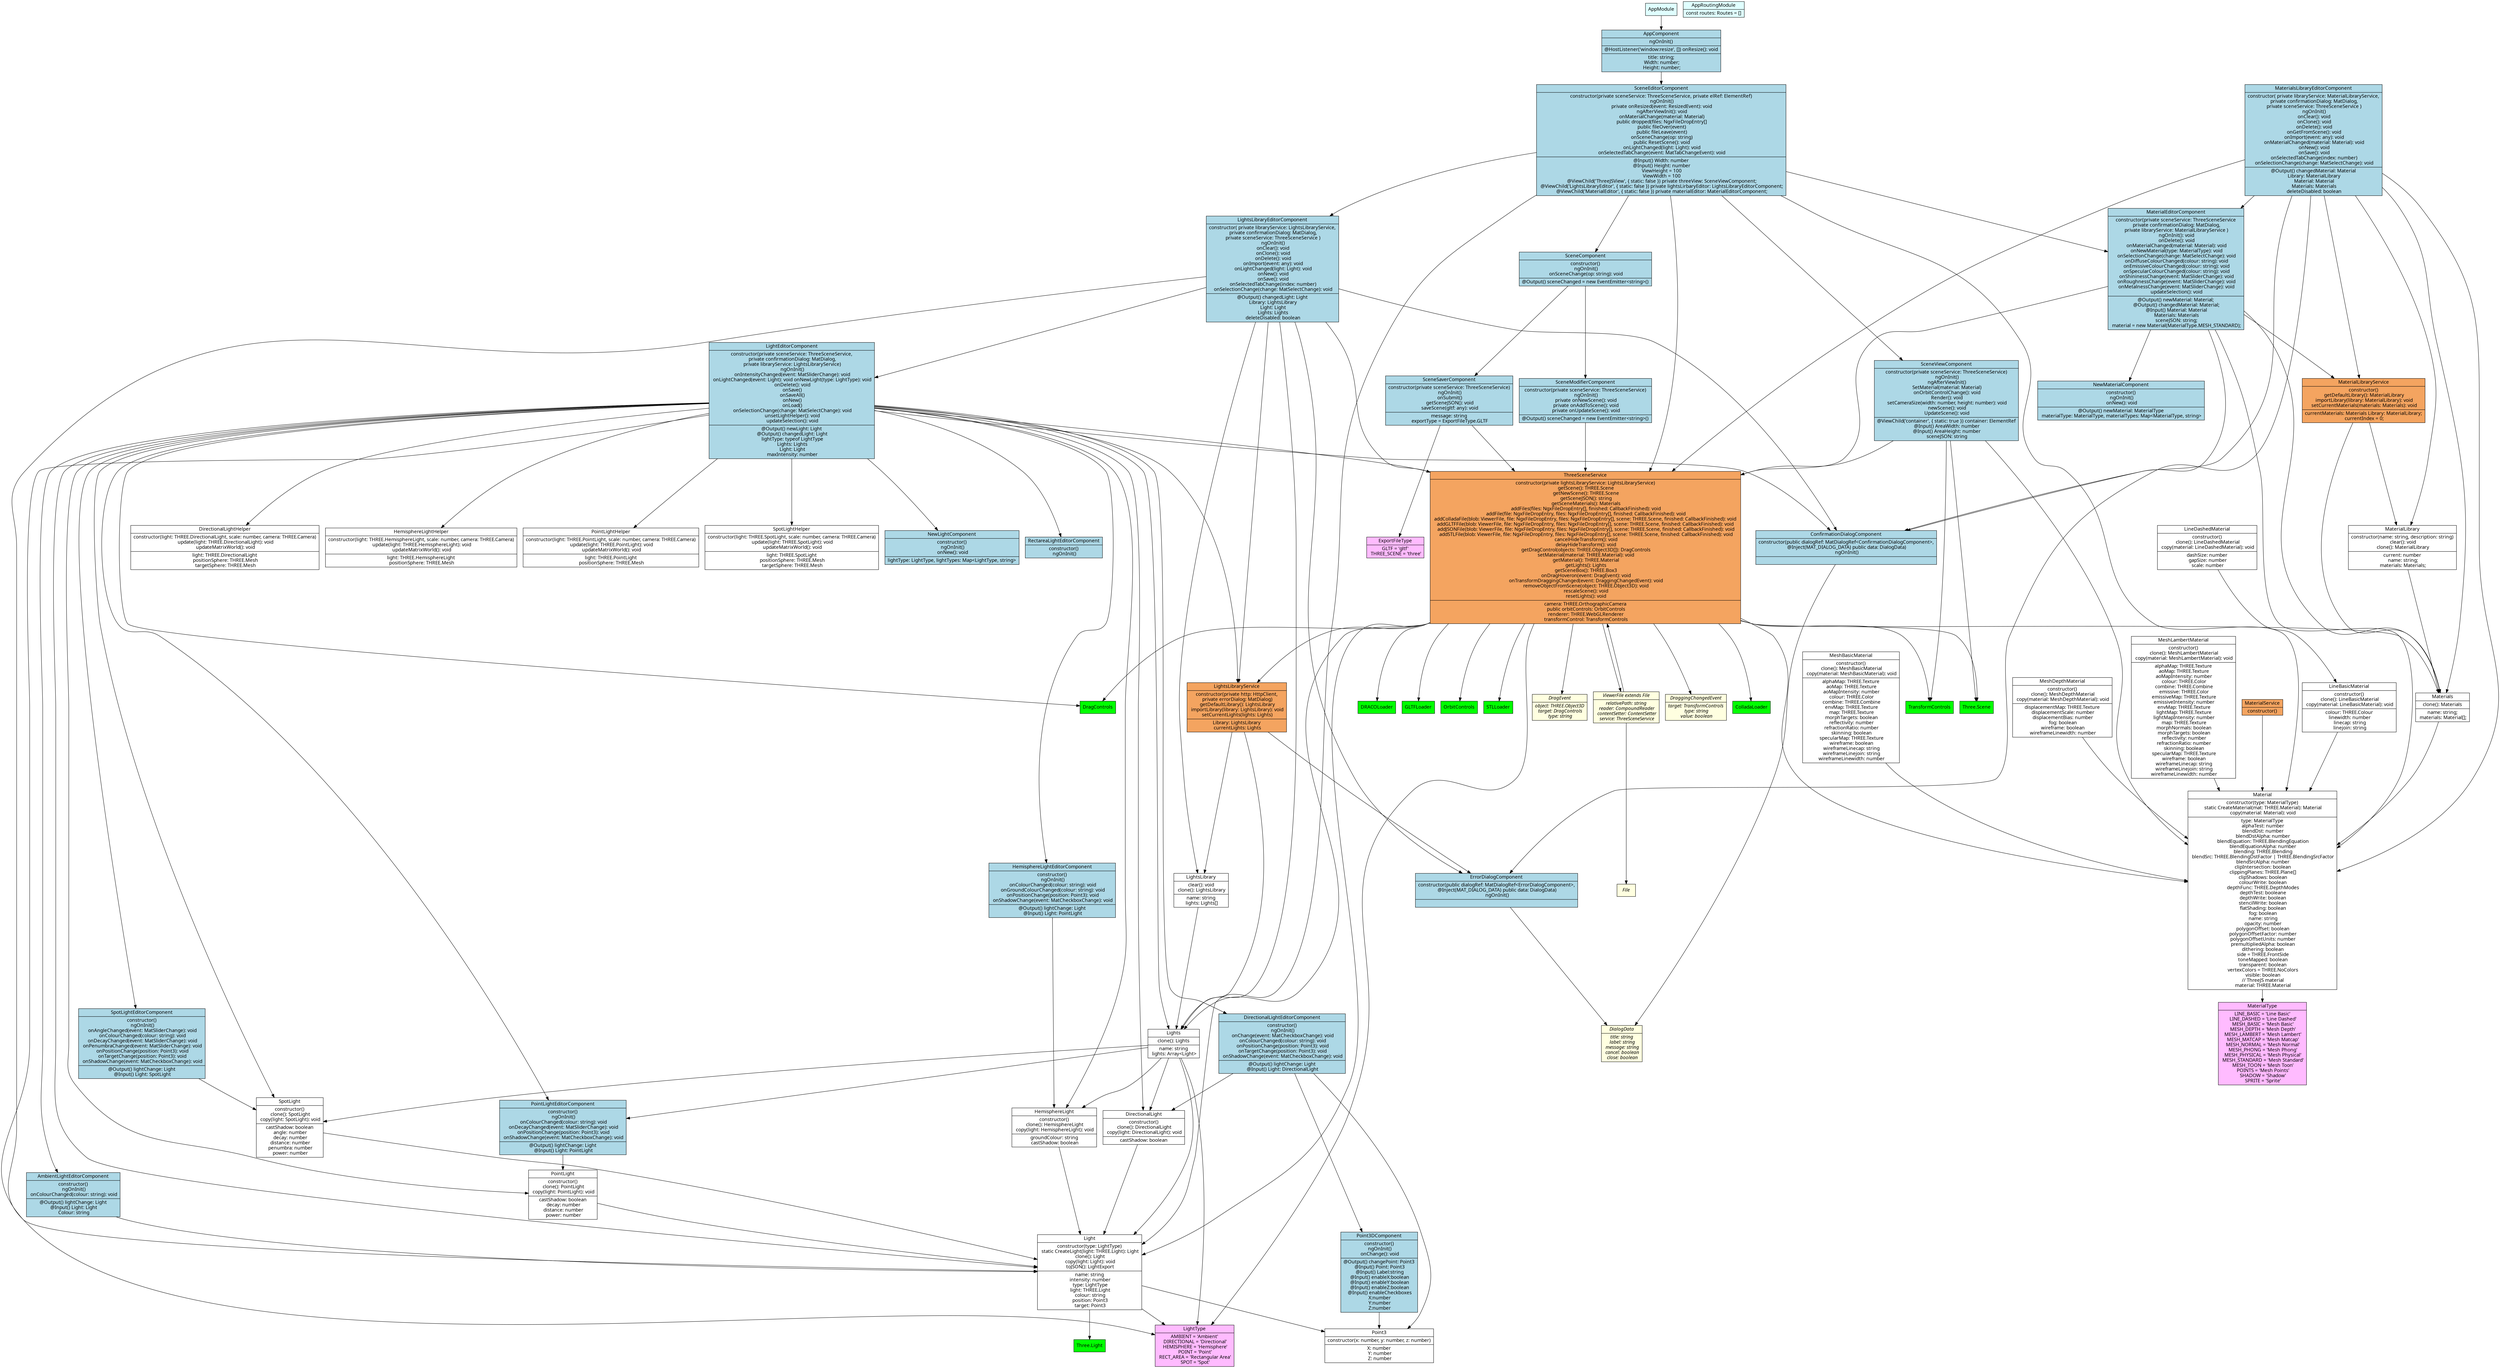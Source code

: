 digraph SceneEditor {
 // Interfaces.
 node [shape=record, fontname="Calibri italic", fontsize="14", style="filled", fillcolor="lightyellow", shape="record"];
 DialogData [label="{DialogData |
  title: string\n
  label: string\n
  message: string\n
  cancel: boolean\n
  close: boolean
 }"]
 DragEvent [label="{DragEvent |
  object: THREE.Object3D\n
  target: DragControls\n
  type: string
 }"]
 DraggingChangedEvent [label="{DraggingChangedEvent |
  target: TransformControls\n
  type: string\n
  value: boolean
 }"]
 ViewerFile [label="{ViewerFile extends File |
  relativePath: string\n
  reader: CompoundReader\n
  contentSetter: ContentSetter\n
  service: ThreeSceneService
 }"]
 File

 // Classes.
 node [fontname="Calibri", fillcolor="white"];
 DirectionalLight [label="{DirectionalLight |
   constructor()\n
   clone(): DirectionalLight\n
   copy(light: DirectionalLight): void
   |
   castShadow: boolean
 }"]
 DirectionalLightHelper [label="{DirectionalLightHelper |
   constructor(light: THREE.DirectionalLight, scale: number, camera: THREE.Camera)\n
   update(light: THREE.DirectionalLight): void\n
   updateMatrixWorld(): void
   |
   light: THREE.DirectionalLight\n
   positionSphere: THREE.Mesh\n
   targetSphere: THREE.Mesh
 }"]
  HemisphereLight [label="{HemisphereLight |
    constructor()\n
    clone(): HemisphereLight\n
    copy(light: HemisphereLight): void
    |
    groundColour: string\n
    castShadow: boolean
  }"]
 HemisphereLightHelper [label="{HemisphereLightHelper |
   constructor(light: THREE.HemisphereLight, scale: number, camera: THREE.Camera)\n
   update(light: THREE.HemisphereLight): void\n
   updateMatrixWorld(): void
   |
   light: THREE.HemisphereLight\n
   positionSphere: THREE.Mesh
 }"]
 Light [label="{Light |
   constructor(type: LightType)\n
   static CreateLight(light: THREE.Light): Light\n
   clone(): Light\n
   copy(light: Light): void\n
   toJSON(): LightExport
   |
    name: string\n
    intensity: number\n
    type: LightType\n
    light: THREE.Light\n
    colour: string\n
    position: Point3\n
    target: Point3
 }"]
 Lights [label="{Lights |
    clone(): Lights
   |
    name: string\n
    lights: Array\<Light\>
 }"]
 LightsLibrary [label="{LightsLibrary |
    clear(): void\n
    clone(): LightsLibrary
    |
    name: string\n
    lights: Lights[]
 }"]
 LineBasicMaterial [label="{LineBasicMaterial |
    constructor()\n
    clone(): LineBasicMaterial\n
    copy(material: LineBasicMaterial): void
    |
    colour: THREE.Colour\n
    linewidth: number\n
    linecap: string\n
    linejoin: string
 }"]
 LineBasicMaterial [label="{LineBasicMaterial |
    constructor()\n
    clone(): LineBasicMaterial\n
    copy(material: LineBasicMaterial): void
    |
    colour: THREE.Colour\n
    linewidth: number\n
    linecap: string\n
    linejoin: string
 }"]
 LineDashedMaterial [label="{LineDashedMaterial |
    constructor()\n
    clone(): LineDashedMaterial\n
    copy(material: LineDashedMaterial): void
    |
    dashSize: number\n
    gapSize: number\n
    scale: number
 }"]
 Material  [label="{Material |
   constructor(type: MaterialType)\n
   static CreateMaterial(mat: THREE.Material): Material\n
   copy(material: Material): void
   |
    type: MaterialType\n
    alphaTest: number\n
    blendDst: number\n
    blendDstAlpha: number\n
    blendEquation: THREE.BlendingEquation\n
    blendEquationAlpha: number\n
    blending: THREE.Blending\n
    blendSrc: THREE.BlendingDstFactor \| THREE.BlendingSrcFactor\n
    blendSrcAlpha: number\n
    clipIntersection: boolean\n
    clippingPlanes: THREE.Plane[]\n
    clipShadows: boolean\n
    colourWrite: boolean\n
    depthFunc: THREE.DepthModes\n
    depthTest: booleane\n
    depthWrite: boolean\n
    stencilWrite: boolean\n
    flatShading: boolean\n
    fog: boolean\n
    name: string\n
    opacity: number\n
    polygonOffset: boolean\n
    polygonOffsetFactor: number\n
    polygonOffsetUnits: number\n
    premultipliedAlpha: boolean\n
    dithering: boolean\n
    side = THREE.FrontSide\n
    toneMapped: boolean\n
    transparent: boolean\n
    vertexColors = THREE.NoColors\n
    visible: boolean\n
    // ThreeJS material\n
    material: THREE.Material\n
 }"]
 MaterialLibrary [label="{MaterialLibrary |
   constructor(name: string, description: string)\n
   clear(): void\n
   clone(): MaterialLibrary 
   |
    current: number\n
    name: string;\n
    materials: Materials;
 }"]
 Materials [label="{Materials |
    clone(): Materials
   |
    name: string;\n
    materials: Material[];
 }"]
 MeshBasicMaterial [label="{MeshBasicMaterial |
    constructor()\n
    clone(): MeshBasicMaterial\n
    copy(material: MeshBasicMaterial): void
    |
    alphaMap: THREE.Texture\n
    aoMap: THREE.Texture\n
    aoMapIntensity: number\n
    colour: THREE.Color\n
    combine: THREE.Combine\n
    envMap: THREE.Texture\n
    map: THREE.Texture\n
    morphTargets: boolean\n
    reflectivity: number\n
    refractionRatio: number\n
    skinning: boolean\n
    specularMap: THREE.Texture\n
    wireframe: boolean\n
    wireframeLinecap: string\n
    wireframeLinejoin: string\n
    wireframeLinewidth: number
 }"]
 MeshDepthMaterial [label="{MeshDepthMaterial |
    constructor()\n
    clone(): MeshDepthMaterial\n
    copy(material: MeshDepthMaterial): void
    |
    displacementMap: THREE.Texture\n
    displacementScale: number\n
    displacementBias: number\n
    fog: boolean\n
    wireframe: boolean\n
    wireframeLinewidth: number
 }"]
 MeshLambertMaterial [label="{MeshLambertMaterial |
    constructor()\n
    clone(): MeshLambertMaterial\n
    copy(material: MeshLambertMaterial): void
    |
    alphaMap: THREE.Texture\n
    aoMap: THREE.Texture\n
    aoMapIntensity: number\n
    colour: THREE.Color\n
    combine: THREE.Combine\n
    emissive: THREE.Color\n
    emissiveMap: THREE.Texture\n
    emissiveIntensity: number\n
    envMap: THREE.Texture\n
    lightMap: THREE.Texture\n
    lightMapIntensity: number\n
    map: THREE.Texture\n
    morphNormals: boolean\n
    morphTargets: boolean\n
    reflectivity: number\n
    refractionRatio: number\n
    skinning: boolean\n
    specularMap: THREE.Texture\n
    wireframe: boolean\n
    wireframeLinecap: string\n
    wireframeLinejoin: string\n
    wireframeLinewidth: number
 }"]
  Point3 [label="{Point3 |
    constructor(x: number, y: number, z: number)
    |
    X: number\n
    Y: number\n
    Z: number\n
  }"]
  PointLight [label="{PointLight |
    constructor()\n
    clone(): PointLight\n
    copy(light: PointLight): void
    |
    castShadow: boolean\n
    decay: number\n
    distance: number\n
    power: number
  }"]
 PointLightHelper [label="{PointLightHelper |
   constructor(light: THREE.PointLight, scale: number, camera: THREE.Camera)\n
   update(light: THREE.PointLight): void\n
   updateMatrixWorld(): void
   |
   light: THREE.PointLight\n
   positionSphere: THREE.Mesh
 }"]
  SpotLight [label="{SpotLight |
    constructor()\n
    clone(): SpotLight\n
    copy(light: SpotLight): void
    |
    castShadow: boolean\n
    angle: number\n
    decay: number\n
    distance: number\n
    penumbra: number\n
    power: number
  }"]
 SpotLightHelper [label="{SpotLightHelper |
   constructor(light: THREE.SpotLight, scale: number, camera: THREE.Camera)\n
   update(light: THREE.SpotLight): void\n
   updateMatrixWorld(): void
   |
   light: THREE.SpotLight\n
   positionSphere: THREE.Mesh\n
   targetSphere: THREE.Mesh
 }"]

 // Template classes.
 node [fontname="Calibri", fillcolor="lightyellow"];
 
 // Enumerators.
 node [fontname="Calibri", fillcolor="plum1"];
 LightType [label="{LightType |
    AMBIENT = 'Ambient'\n
    DIRECTIONAL = 'Directional'\n
    HEMISPHERE = 'Hemisphere'\n
    POINT = 'Point'\n
    RECT_AREA = 'Rectangular Area'\n
    SPOT = 'Spot'
 }"]
 MaterialType [label="{MaterialType |
    LINE_BASIC = 'Line Basic'\n
    LINE_DASHED = 'Line Dashed'\n
    MESH_BASIC = 'Mesh Basic'\n
    MESH_DEPTH = 'Mesh Depth'\n
    MESH_LAMBERT = 'Mesh Lambert'\n
    MESH_MATCAP = 'Mesh Matcap'\n
    MESH_NORMAL = 'Mesh Normal'\n
    MESH_PHONG = 'Mesh Phong'\n
    MESH_PHYSICAL = 'Mesh Physical'\n
    MESH_STANDARD = 'Mesh Standard'\n
    MESH_TOON = 'Mesh Toon'\n
    POINTS = 'Mesh Points'\n
    SHADOW = 'Shadow'\n
    SPRITE = 'Sprite'
 }"]
 ExportFileType [label="{ExportFileType |
    GLTF = 'gltf'\n
    THREE_SCENE = 'three'
 }"]

 // External classes.
 node [fillcolor="green"];
 ColladaLoader
 DRACOLoader
 DragControls
 GLTFLoader
 OrbitControls
 STLLoader
 ThreeLight [label="Three.Light"]
 ThreeScene [label="Three.Scene"]
 TransformControls

 // Components
 node [fillcolor="lightblue"]
 AmbientLightEditorComponent [label="{AmbientLightEditorComponent |
   constructor()\n
   ngOnInit()\n
   onColourChanged(colour: string): void
   |
   @Output() lightChange: Light\n
   @Input() Light: Light\n
   Colour: string
}"]
 ConfirmationDialogComponent [label="{ConfirmationDialogComponent |
   constructor(public dialogRef: MatDialogRef\<ConfirmationDialogComponent\>,\n
    @Inject(MAT_DIALOG_DATA) public data: DialogData)\n
   ngOnInit()
   |
}"]
 DirectionalLightEditorComponent [label="{DirectionalLightEditorComponent |
   constructor()\n
   ngOnInit()\n
   onChange(event: MatCheckboxChange): void\n
   onColourChanged(colour: string): void\n
   onPositionChange(position: Point3): void\n
   onTargetChange(position: Point3): void\n
   onShadowChange(event: MatCheckboxChange): void
   |
   @Output() lightChange: Light\n
   @Input() Light: DirectionalLight
}"]
 ErrorDialogComponent [label="{ErrorDialogComponent |
   constructor(public dialogRef: MatDialogRef\<ErrorDialogComponent\>,\n
    @Inject(MAT_DIALOG_DATA) public data: DialogData)\n
   ngOnInit()
   |
}"]
 HemisphereLightEditorComponent [label="{HemisphereLightEditorComponent |
   constructor()\n
   ngOnInit()\n
   onColourChanged(colour: string): void\n
   onGroundColourChanged(colour: string): void\n
   onPositionChange(position: Point3): void\n
   onShadowChange(event: MatCheckboxChange): void
   |
   @Output() lightChange: Light\n
   @Input() Light: PointLight
}"]
 LightEditorComponent [label="{LightEditorComponent |
   constructor(private sceneService: ThreeSceneService,\n
   private confirmationDialog: MatDialog,\n
   private libraryService: LightsLibraryService)\n
   ngOnInit()\n
   onIntensityChanged(event: MatSliderChange): void\n
   onLightChanged(event: Light): void
   onNewLight(type: LightType): void\n
   onDelete(): void\n
   onSave()\n
   onSaveAll()\n
   onNew()\n
   onLoad()\n
   onSelectionChange(change: MatSelectChange): void\n
   unsetLightHelper(): void\n
   updateSelection(): void
   |
   @Output() newLight: Light\n
   @Output() changedLight: Light\n
   lightType: typeof LightType\n
   Lights: Lights\n
   Light: Light\n
   maxIntensity: number\n
}"]
 LightsLibraryEditorComponent [label="{LightsLibraryEditorComponent |
   constructor(
      private libraryService: LightsLibraryService,\n
      private confirmationDialog: MatDialog,\n
      private sceneService: ThreeSceneService   
   )\n
   ngOnInit()\n
   onClear(): void\n
   onClone(): void\n
   onDelete(): void\n
   onImport(event: any): void\n
   onLightChanged(light: Light): void\n
   onNew(): void\n
   onSave(): void\n
   onSelectedTabChange(index: number)\n
   onSelectionChange(change: MatSelectChange): void
   |
   @Output() changedLight: Light\n
   Library: LightsLibrary\n
   Light: Light\n
   Lights: Lights\n
   deleteDisabled: boolean
}"]
 MaterialEditorComponent [label="{MaterialEditorComponent |
   constructor(private sceneService: ThreeSceneService\n
    private confirmationDialog: MatDialog,\n
    private libraryService: MaterialLibraryService
   )\n
   ngOnInit(): void\n
   onDelete(): void\n
   onMaterialChanged(material: Material): void\n
   onNewMaterial(type: MaterialType): void\n
   onSelectionChange(change: MatSelectChange): void\n
   onDiffuseColourChanged(colour: string): void\n
   onEmissiveColourChanged(colour: string): void\n
   onSpecularColourChanged(colour: string): void\n
   onShininessChange(event: MatSliderChange): void\n
   onRoughnessChange(event: MatSliderChange): void\n
   onMetalnessChange(event: MatSliderChange): void\n
   updateSelection(): void
   |
  @Output() newMaterial: Material;\n
  @Output() changedMaterial: Material;\n
  @Input() Material: Material\n
  Materials: Materials\n
  sceneJSON: string;\n
  material = new Material(MaterialType.MESH_STANDARD);\n
}"]
 MaterialsLibraryEditorComponent [label="{MaterialsLibraryEditorComponent |
   constructor(
      private libraryService: MaterialLibraryService,\n
      private confirmationDialog: MatDialog,\n
      private sceneService: ThreeSceneService   
   )\n
   ngOnInit()\n
   onClear(): void\n
   onClone(): void\n
   onDelete(): void\n
   onGetFromScene(): void\n
   onImport(event: any): void\n
   onMaterialChanged(material: Material): void\n
   onNew(): void\n
   onSave(): void\n
   onSelectedTabChange(index: number)\n
   onSelectionChange(change: MatSelectChange): void
   |
   @Output() changedMaterial: Material\n
   Library: MaterialLibrary\n
   Material: Material\n
   Materials: Materials\n
   deleteDisabled: boolean
}"]
 NewLightComponent [label="{NewLightComponent |
   constructor()\n
   ngOnInit()\n
   onNew(): void\n
   |
   lightType: LightType,
   lightTypes: Map\<LightType, string\>\n
}"]
 NewMaterialComponent [label="{NewMaterialComponent |
   constructor()\n
   ngOnInit()\n
   onNew(): void\n
   |
   @Output() newMaterial: MaterialType\n
   materialType: MaterialType,
   materialTypes: Map\<MaterialType, string\>\n
}"]
 Point3DComponent [label="{Point3DComponent |
   constructor()\n
   ngOnInit()\n
   onChange(): void
   |
   @Output() changePoint: Point3\n
   @Input() Point: Point3\n
   @Input() Label:string\n
   @Input() enableX:boolean\n
   @Input() enableY:boolean\n
   @Input() enableZ:boolean\n   
   @Input() enableCheckboxes\n
   X:number\n
   Y:number\n
   Z:number\n
}"]
 PointLightEditorComponent [label="{PointLightEditorComponent |
   constructor()\n
   ngOnInit()\n
   onColourChanged(colour: string): void\n
   onDecayChanged(event: MatSliderChange): void\n
   onPositionChange(position: Point3): void\n
   onShadowChange(event: MatCheckboxChange): void
   |
   @Output() lightChange: Light\n
   @Input() Light: PointLight
}"]
 RectareaLightEditorComponent [label="{RectareaLightEditorComponent |
   constructor()\n
   ngOnInit()
}"]
 SceneComponent [label="{SceneComponent |
   constructor()\n
   ngOnInit()\n
   onSceneChange(op: string): void
   |
   @Output() sceneChanged = new EventEmitter\<string\>()
}"]
 SceneEditorComponent [label="{SceneEditorComponent |
   constructor(private sceneService: ThreeSceneService,
    private elRef: ElementRef)\n
   ngOnInit()\n
   private onResized(event: ResizedEvent): void\n
   ngAfterViewInit(): void\n
   onMaterialChange(material: Material)\n
   public dropped(files: NgxFileDropEntry[]\n
   public fileOver(event)\n
   public fileLeave(event)\n
   onSceneChange(op: string)\n
   public ResetScene(): void\n
   onLightChanged(light: Light): void\n
   onSelectedTabChange(event: MatTabChangeEvent): void
   |
   @Input() Width: number\n
   @Input() Height: number\n
   ViewHeight = 100\n
   ViewWidth = 100\n
   @ViewChild(\'ThreeJSView\', \{ static: false \}) private threeView: SceneViewComponent;\n
   @ViewChild('LightsLibraryEditor', \{ static: false \}) private lightsLirbaryEditor: LightsLibraryEditorComponent;\n
   @ViewChild('MaterialEditor', \{ static: false \}) private materialEditor: MaterialEditorComponent;
}"]
 SceneModifierComponent [label="{SceneModifierComponent |
   constructor(private sceneService: ThreeSceneService)\n
   ngOnInit()\n
   private onNewScene(): void\n
   private onAddToScene(): void\n
   private onUpdateScene(): void
   |
   @Output() sceneChanged = new EventEmitter\<string\>()
}"]
 SceneSaverComponent [label="{SceneSaverComponent |
   constructor(private sceneService: ThreeSceneService)\n
   ngOnInit()\n
   onSubmit()\n
   getSceneJSON(): void\n
   saveScene(gltf: any): void
   |
   message: string\n
   exportType = ExportFileType.GLTF
}"]
 SceneViewComponent [label="{SceneViewComponent |
   constructor(private sceneService: ThreeSceneService)\n
   ngOnInit()\n
   ngAfterViewInit()\n
   SetMaterial(material: Material)\n
   onOrbitControlChange(): void\n
   Render(): void\n
   setCameraSize(width: number, height: number): void\n
   newScene(): void\n
   UpdateScene(): void
   |
   @ViewChild('container', \{ static: true \}) container: ElementRef\n
   @Input() AreaWidth: number\n
   @Input() AreaHeight: number\n
   sceneJSON: string\n
}"]
 SpotLightEditorComponent [label="{SpotLightEditorComponent |
   constructor()\n
   ngOnInit()\n
   onAngleChanged(event: MatSliderChange): void\n
   onColourChanged(colour: string): void\n
   onDecayChanged(event: MatSliderChange): void\n
   onPenumbraChanged(event: MatSliderChange): void\n
   onPositionChange(position: Point3): void\n
   onTargetChange(position: Point3): void\n
   onShadowChange(event: MatCheckboxChange): void
   |
   @Output() lightChange: Light\n
   @Input() Light: SpotLight
}"]
 AppComponent [label="{AppComponent |
   ngOnInit()\n
   |
   @HostListener('window:resize', []) onResize(): void
   |
  title: string;\n
  Width: number;\n
  Height: number;\n
}"]

 // Services
 node [fillcolor="sandybrown"]
 LightsLibraryService [label="{LightsLibraryService |
   constructor(private http: HttpClient,\n
   private errorDialog: MatDialog)\n
   getDefaultLibrary(): LightsLibrary\n
   importLibrary(library: LightsLibrary): void\n
   setCurrentLights(lights: Lights)
   |
   Library: LightsLibrary\n
   currentLights: Lights
 }"]
 MaterialService [label="{MaterialService |
   constructor()\n
 }"]
 MaterialLibraryService [label="{MaterialLibraryService |
   constructor()\n
   getDefaultLibrary(): MaterialLibrary\n
   importLibrary(library: MaterialLibrary): void\n
   setCurrentMaterials(materials: Materials): void
   |
   currentMaterials: Materials
   Library: MaterialLibrary;\n
   currentIndex = 0;
 }"]
 ThreeSceneService [label="{ThreeSceneService |
   constructor(private lightsLibraryService: LightsLibraryService)\n
   getScene(): THREE.Scene\n
   getNewScene(): THREE.Scene\n
   getSceneJSON(): string\n
   getSceneMaterials(): Materials\n
   addFiles(files: NgxFileDropEntry[], finished: CallbackFinished): void\n
   addFile(file: NgxFileDropEntry, files: NgxFileDropEntry[], finished: CallbackFinished): void\n
   addColladaFile(blob: ViewerFile, file: NgxFileDropEntry, files: NgxFileDropEntry[], scene: THREE.Scene, finished: CallbackFinished): void \n
   addGLTFFile(blob: ViewerFile, file: NgxFileDropEntry, files: NgxFileDropEntry[], scene: THREE.Scene, finished: CallbackFinished): void \n
   addJSONFile(blob: ViewerFile, file: NgxFileDropEntry, files: NgxFileDropEntry[], scene: THREE.Scene, finished: CallbackFinished): void\n
   addSTLFile(blob: ViewerFile, file: NgxFileDropEntry, files: NgxFileDropEntry[], scene: THREE.Scene, finished: CallbackFinished): void\n
   cancelHideTransform(): void\n
   delayHideTransform(): void\n
   getDragControl(objects: THREE.Object3D[]): DragControls\n
   setMaterial(material: THREE.Material): void\n
   getMaterial(): THREE.Material\n
   getLights(): Lights\n
   getSceneBox(): THREE.Box3\n
   onDragHoveron(event: DragEvent): void\n
   onTransformDraggingChanged(event: DraggingChangedEvent): void\n
   removeObjectFromScene(object: THREE.Object3D): void\n
   rescaleScene(): void\n
   resetLights(): void
   |
   camera: THREE.OrthographicCamera\n
   public orbitControls: OrbitControls\n
   renderer: THREE.WebGLRenderer\n
   transformControl: TransformControls
 }"]

 // Modules
 node [fillcolor="lightcyan"]
 AppRoutingModule [label="{AppRoutingModule |
   const routes: Routes = []
 }"]
 AppModule

 // Inheritance.
 node [fillcolor="white"];
 AmbientLightEditorComponent->Light
 ConfirmationDialogComponent->DialogData
 DirectionalLight->Light
 DirectionalLightEditorComponent->DirectionalLight
 DirectionalLightEditorComponent->Point3
 DirectionalLightEditorComponent->Point3DComponent
 ErrorDialogComponent->DialogData
 HemisphereLight->Light
 HemisphereLightEditorComponent->HemisphereLight
 Light->LightType
 Light->Point3
 Light->ThreeLight
 LightEditorComponent->AmbientLightEditorComponent
 LightEditorComponent->DirectionalLight
 LightEditorComponent->DirectionalLightEditorComponent
 LightEditorComponent->DirectionalLightHelper
 LightEditorComponent->DragControls
 LightEditorComponent->ConfirmationDialogComponent
 LightEditorComponent->HemisphereLight
 LightEditorComponent->HemisphereLightEditorComponent
 LightEditorComponent->HemisphereLightHelper
 LightEditorComponent->Light
 LightEditorComponent->Lights
 LightEditorComponent->LightsLibraryService
 LightEditorComponent->LightType
 LightEditorComponent->NewLightComponent
 LightEditorComponent->PointLight
 LightEditorComponent->PointLightEditorComponent
 LightEditorComponent->PointLightHelper
 LightEditorComponent->RectareaLightEditorComponent
 LightEditorComponent->SpotLight
 LightEditorComponent->SpotLightEditorComponent
 LightEditorComponent->SpotLightHelper
 LightEditorComponent->ThreeSceneService
 Lights->DirectionalLight
 Lights->HemisphereLight
 Lights->Light
 Lights->LightType
 Lights->PointLightEditorComponent
 Lights->SpotLight
 LightsLibrary->Lights
 LightsLibraryEditorComponent->ConfirmationDialogComponent
 LightsLibraryEditorComponent->ErrorDialogComponent
 LightsLibraryEditorComponent->Light
 LightsLibraryEditorComponent->Lights
 LightsLibraryEditorComponent->LightEditorComponent
 LightsLibraryEditorComponent->LightsLibrary
 LightsLibraryEditorComponent->LightsLibraryService
 LightsLibraryEditorComponent->ThreeSceneService
 LightsLibraryService->ErrorDialogComponent
 LightsLibraryService->Lights
 LightsLibraryService->LightsLibrary
 LineBasicMaterial->Material
 LineDashedMaterial->LineBasicMaterial
 AppComponent->SceneEditorComponent
 AppModule->AppComponent
 MaterialLibraryService->MaterialLibrary
 MaterialLibraryService->Materials
 MaterialLibrary->Materials
 Material->MaterialType
 Materials->Material
 MaterialService->Material
 MaterialEditorComponent->ConfirmationDialogComponent
 MaterialEditorComponent->Material
 MaterialEditorComponent->MaterialLibraryService
 MaterialEditorComponent->Materials
 MaterialEditorComponent->NewMaterialComponent
 MaterialEditorComponent->ThreeSceneService
 MaterialsLibraryEditorComponent->ConfirmationDialogComponent
 MaterialsLibraryEditorComponent->ErrorDialogComponent
 MaterialsLibraryEditorComponent->Material
 MaterialsLibraryEditorComponent->MaterialEditorComponent
 MaterialsLibraryEditorComponent->MaterialLibrary
 MaterialsLibraryEditorComponent->MaterialLibraryService
 MaterialsLibraryEditorComponent->Materials
 MaterialsLibraryEditorComponent->ThreeSceneService
 MeshBasicMaterial->Material
 MeshDepthMaterial->Material
 MeshLambertMaterial->Material
 Point3DComponent->Point3
 PointLight->Light
 PointLightEditorComponent->PointLight
 SceneComponent->SceneModifierComponent
 SceneComponent->SceneSaverComponent
 SceneEditorComponent->Light
 SceneEditorComponent->LightsLibraryEditorComponent
 SceneEditorComponent->MaterialEditorComponent
 SceneEditorComponent->SceneComponent
 SceneEditorComponent->SceneViewComponent
 SceneEditorComponent->ThreeSceneService
 SceneEditorComponent->Material
 SceneModifierComponent->ThreeSceneService
 SceneSaverComponent->ExportFileType
 SceneSaverComponent->ThreeSceneService
 SceneViewComponent->ThreeSceneService
 SceneViewComponent->Material
 SceneViewComponent->ThreeScene
 SceneViewComponent->TransformControls
 SpotLight->Light
 SpotLightEditorComponent->SpotLight
 ViewerFile->File
 ViewerFile->ThreeSceneService
 ThreeSceneService->ColladaLoader
 ThreeSceneService->DRACOLoader
 ThreeSceneService->DragControls
 ThreeSceneService->DragEvent
 ThreeSceneService->DraggingChangedEvent
 ThreeSceneService->GLTFLoader
 ThreeSceneService->Light
 ThreeSceneService->Lights
 ThreeSceneService->LightsLibraryService
 ThreeSceneService->LightType
 ThreeSceneService->Material
 ThreeSceneService->Materials
 ThreeSceneService->OrbitControls
 ThreeSceneService->STLLoader
 ThreeSceneService->ThreeScene
 ThreeSceneService->TransformControls
 ThreeSceneService->ViewerFile
}